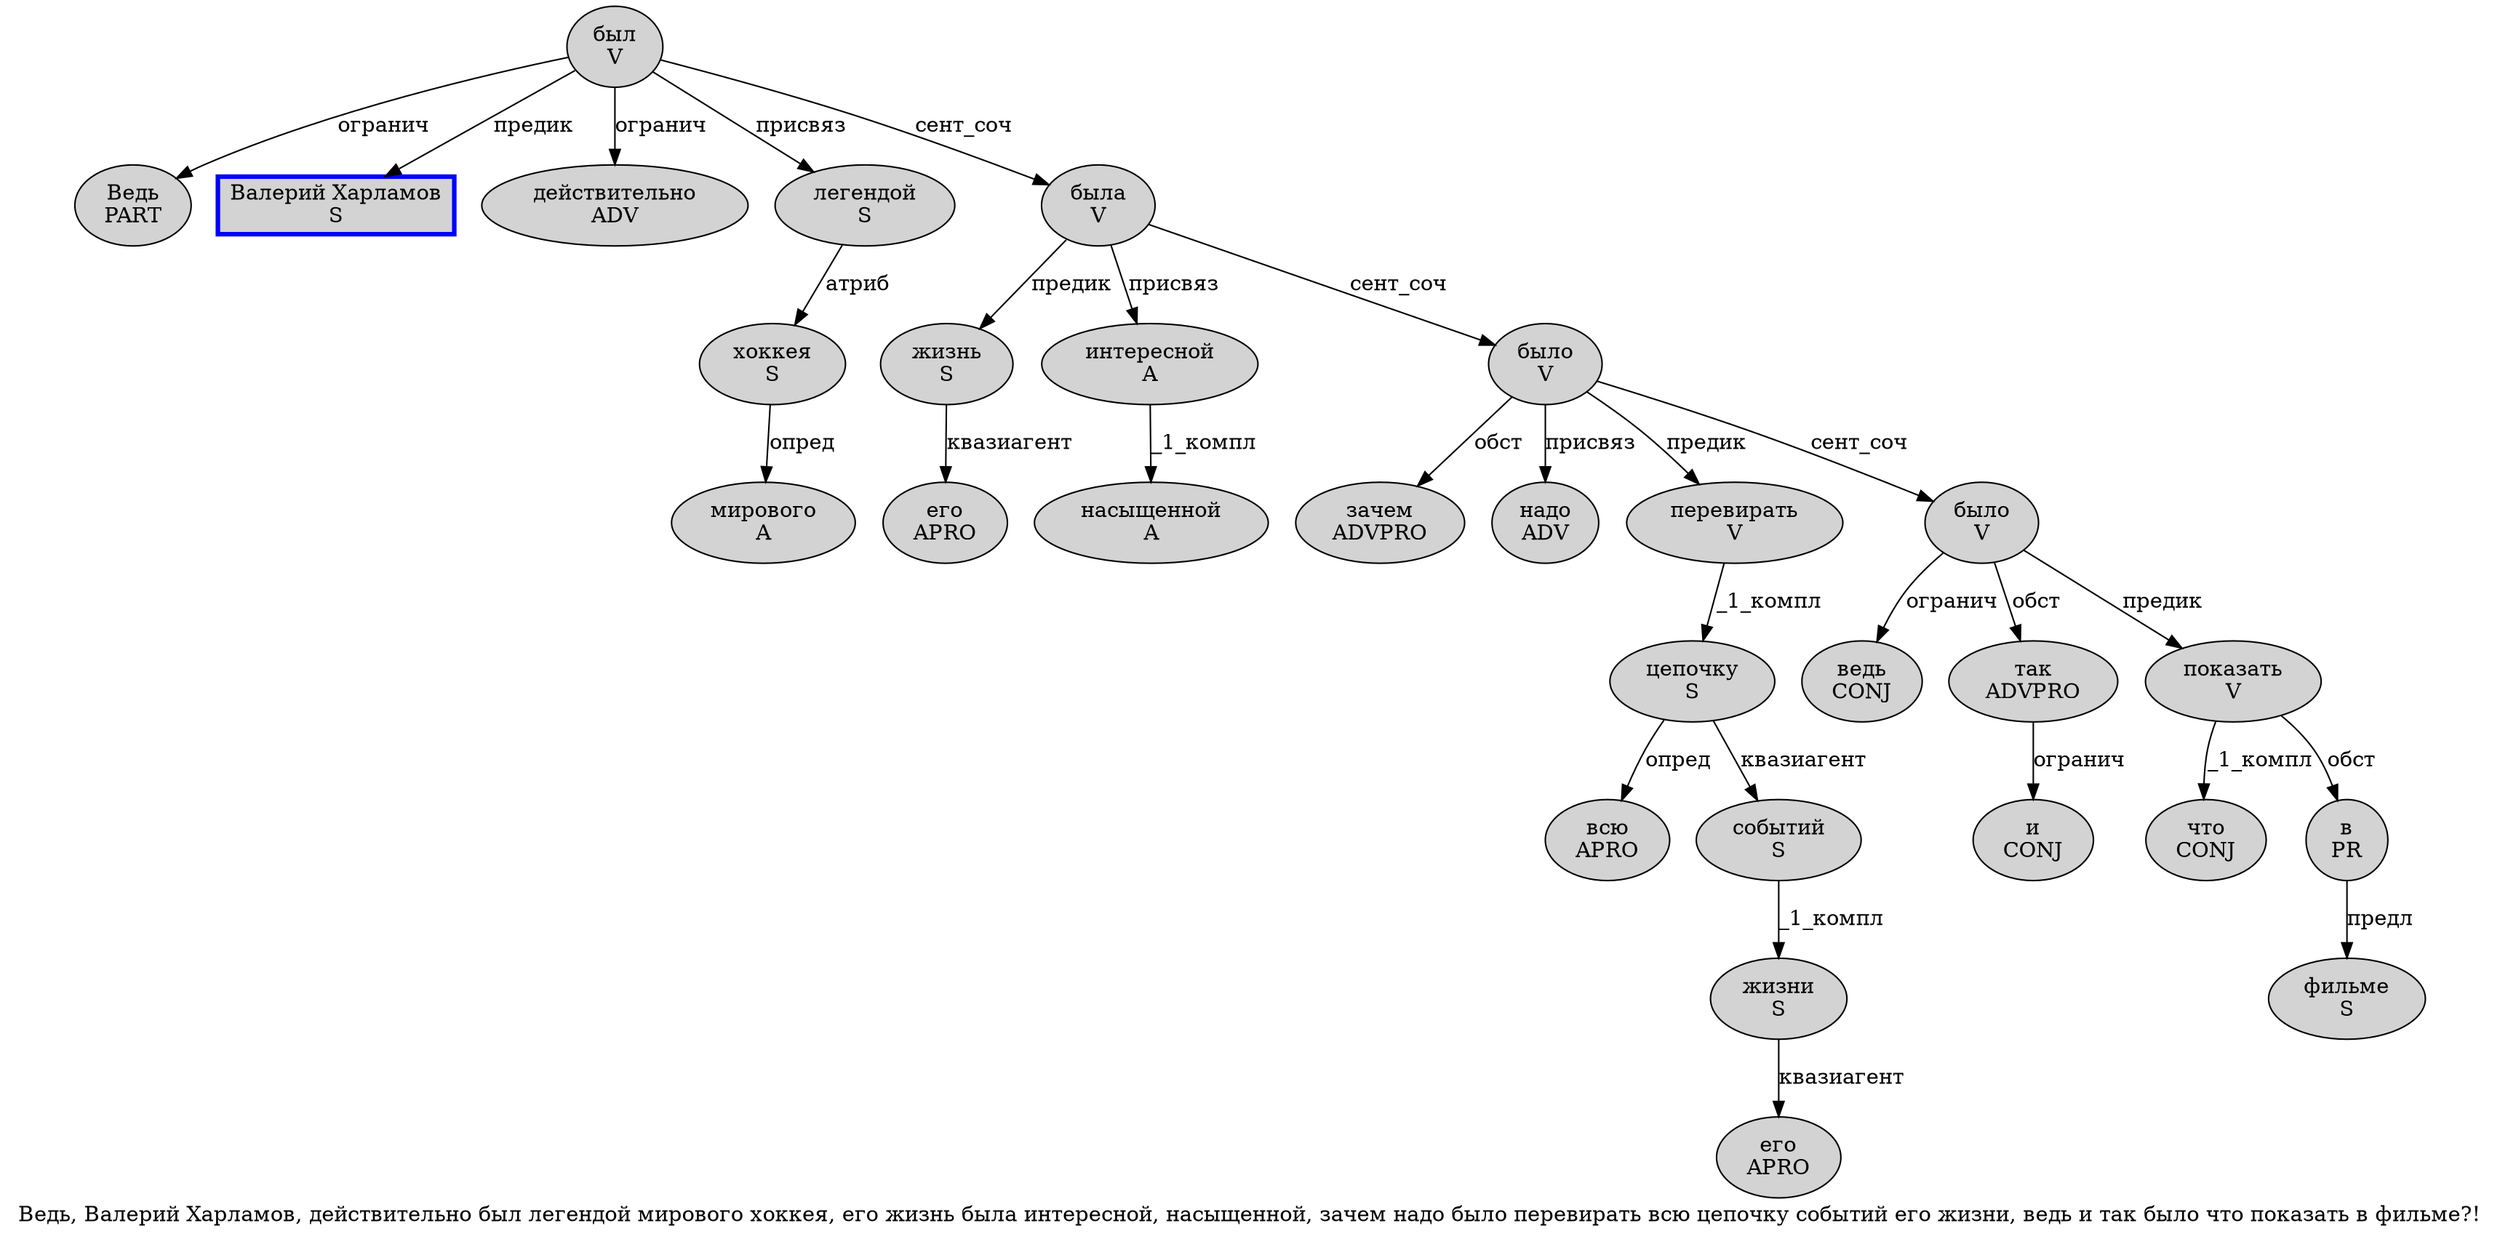 digraph SENTENCE_3679 {
	graph [label="Ведь, Валерий Харламов, действительно был легендой мирового хоккея, его жизнь была интересной, насыщенной, зачем надо было перевирать всю цепочку событий его жизни, ведь и так было что показать в фильме?!"]
	node [style=filled]
		0 [label="Ведь
PART" color="" fillcolor=lightgray penwidth=1 shape=ellipse]
		2 [label="Валерий Харламов
S" color=blue fillcolor=lightgray penwidth=3 shape=box]
		4 [label="действительно
ADV" color="" fillcolor=lightgray penwidth=1 shape=ellipse]
		5 [label="был
V" color="" fillcolor=lightgray penwidth=1 shape=ellipse]
		6 [label="легендой
S" color="" fillcolor=lightgray penwidth=1 shape=ellipse]
		7 [label="мирового
A" color="" fillcolor=lightgray penwidth=1 shape=ellipse]
		8 [label="хоккея
S" color="" fillcolor=lightgray penwidth=1 shape=ellipse]
		10 [label="его
APRO" color="" fillcolor=lightgray penwidth=1 shape=ellipse]
		11 [label="жизнь
S" color="" fillcolor=lightgray penwidth=1 shape=ellipse]
		12 [label="была
V" color="" fillcolor=lightgray penwidth=1 shape=ellipse]
		13 [label="интересной
A" color="" fillcolor=lightgray penwidth=1 shape=ellipse]
		15 [label="насыщенной
A" color="" fillcolor=lightgray penwidth=1 shape=ellipse]
		17 [label="зачем
ADVPRO" color="" fillcolor=lightgray penwidth=1 shape=ellipse]
		18 [label="надо
ADV" color="" fillcolor=lightgray penwidth=1 shape=ellipse]
		19 [label="было
V" color="" fillcolor=lightgray penwidth=1 shape=ellipse]
		20 [label="перевирать
V" color="" fillcolor=lightgray penwidth=1 shape=ellipse]
		21 [label="всю
APRO" color="" fillcolor=lightgray penwidth=1 shape=ellipse]
		22 [label="цепочку
S" color="" fillcolor=lightgray penwidth=1 shape=ellipse]
		23 [label="событий
S" color="" fillcolor=lightgray penwidth=1 shape=ellipse]
		24 [label="его
APRO" color="" fillcolor=lightgray penwidth=1 shape=ellipse]
		25 [label="жизни
S" color="" fillcolor=lightgray penwidth=1 shape=ellipse]
		27 [label="ведь
CONJ" color="" fillcolor=lightgray penwidth=1 shape=ellipse]
		28 [label="и
CONJ" color="" fillcolor=lightgray penwidth=1 shape=ellipse]
		29 [label="так
ADVPRO" color="" fillcolor=lightgray penwidth=1 shape=ellipse]
		30 [label="было
V" color="" fillcolor=lightgray penwidth=1 shape=ellipse]
		31 [label="что
CONJ" color="" fillcolor=lightgray penwidth=1 shape=ellipse]
		32 [label="показать
V" color="" fillcolor=lightgray penwidth=1 shape=ellipse]
		33 [label="в
PR" color="" fillcolor=lightgray penwidth=1 shape=ellipse]
		34 [label="фильме
S" color="" fillcolor=lightgray penwidth=1 shape=ellipse]
			12 -> 11 [label="предик"]
			12 -> 13 [label="присвяз"]
			12 -> 19 [label="сент_соч"]
			30 -> 27 [label="огранич"]
			30 -> 29 [label="обст"]
			30 -> 32 [label="предик"]
			5 -> 0 [label="огранич"]
			5 -> 2 [label="предик"]
			5 -> 4 [label="огранич"]
			5 -> 6 [label="присвяз"]
			5 -> 12 [label="сент_соч"]
			11 -> 10 [label="квазиагент"]
			8 -> 7 [label="опред"]
			25 -> 24 [label="квазиагент"]
			32 -> 31 [label="_1_компл"]
			32 -> 33 [label="обст"]
			19 -> 17 [label="обст"]
			19 -> 18 [label="присвяз"]
			19 -> 20 [label="предик"]
			19 -> 30 [label="сент_соч"]
			22 -> 21 [label="опред"]
			22 -> 23 [label="квазиагент"]
			33 -> 34 [label="предл"]
			20 -> 22 [label="_1_компл"]
			29 -> 28 [label="огранич"]
			6 -> 8 [label="атриб"]
			13 -> 15 [label="_1_компл"]
			23 -> 25 [label="_1_компл"]
}